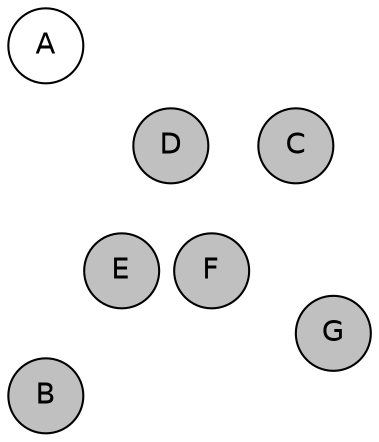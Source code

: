 
graph {

layout = circo;
mindist = .1

node [shape = circle, fontname = Helvetica, margin = 0, style = filled]
edge [style=invis]

subgraph 1 {
	E -- F -- F# -- G -- G# -- A -- A# -- B -- C -- C# -- D -- D# -- E
}

C [fillcolor = gray];
C# [fillcolor = gray];
D [fillcolor = gray];
D# [fillcolor = cadetblue1];
E [fillcolor = gray];
F [fillcolor = gray];
F# [fillcolor = white];
G [fillcolor = gray];
G# [fillcolor = white];
A [fillcolor = white];
A# [fillcolor = white];
B [fillcolor = gray];
}
